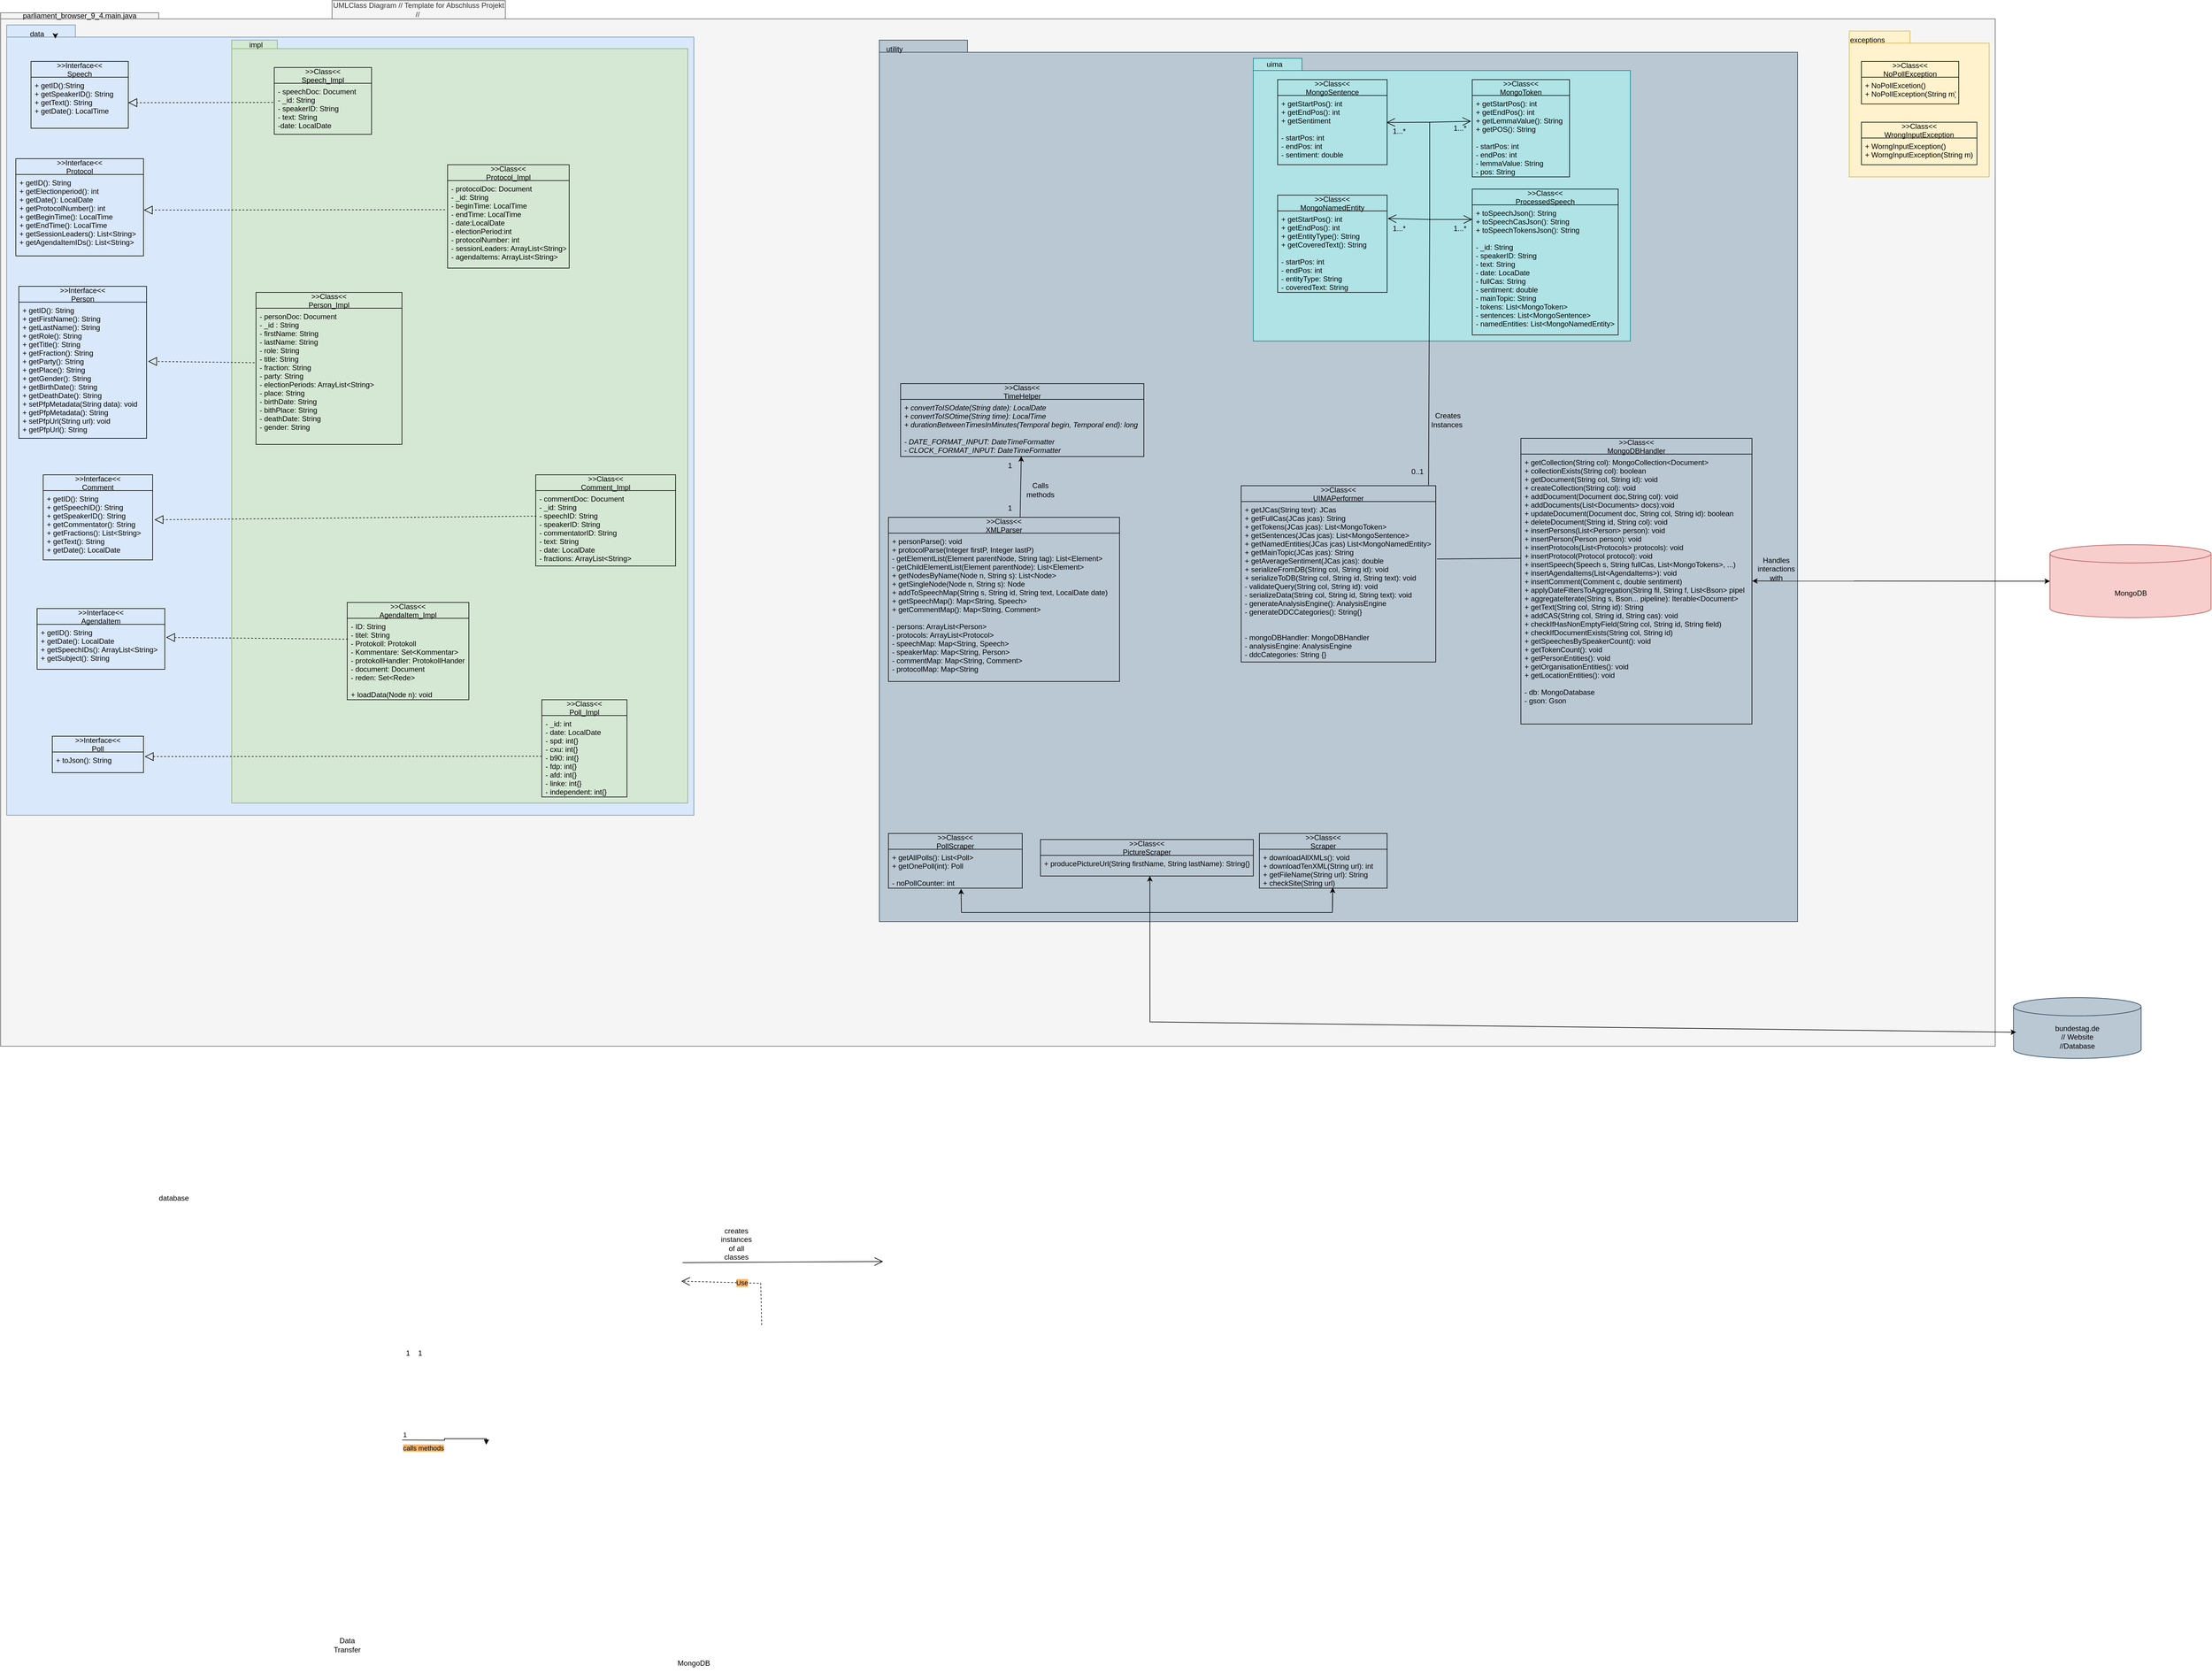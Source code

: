 <mxfile version="20.8.5" type="device"><diagram id="C5RBs43oDa-KdzZeNtuy" name="Page-1"><mxGraphModel dx="1434" dy="796" grid="1" gridSize="10" guides="1" tooltips="1" connect="1" arrows="1" fold="1" page="1" pageScale="1" pageWidth="3300" pageHeight="4681" math="0" shadow="0"><root><mxCell id="WIyWlLk6GJQsqaUBKTNV-0"/><mxCell id="WIyWlLk6GJQsqaUBKTNV-1" parent="WIyWlLk6GJQsqaUBKTNV-0"/><mxCell id="xyf48MyA5dReseuN1rxw-0" value="" style="shape=folder;fontStyle=1;spacingTop=10;tabWidth=260;tabHeight=10;tabPosition=left;html=1;fillColor=#f5f5f5;strokeColor=#666666;fontColor=#333333;" parent="WIyWlLk6GJQsqaUBKTNV-1" vertex="1"><mxGeometry x="20" y="20" width="3280" height="1700" as="geometry"/></mxCell><mxCell id="xyf48MyA5dReseuN1rxw-2" value="parliament_browser_9_4.main.java" style="text;html=1;strokeColor=none;fillColor=none;align=center;verticalAlign=middle;whiteSpace=wrap;rounded=0;" parent="WIyWlLk6GJQsqaUBKTNV-1" vertex="1"><mxGeometry x="120" y="10" width="60" height="30" as="geometry"/></mxCell><mxCell id="xyf48MyA5dReseuN1rxw-3" value="" style="shape=folder;fontStyle=1;spacingTop=10;tabWidth=100;tabHeight=20;tabPosition=left;html=1;fillColor=#bac8d3;strokeColor=#23445d;" parent="WIyWlLk6GJQsqaUBKTNV-1" vertex="1"><mxGeometry x="1465" y="65" width="1510" height="1450" as="geometry"/></mxCell><mxCell id="xyf48MyA5dReseuN1rxw-4" value="utility" style="text;html=1;strokeColor=none;fillColor=none;align=center;verticalAlign=middle;whiteSpace=wrap;rounded=0;" parent="WIyWlLk6GJQsqaUBKTNV-1" vertex="1"><mxGeometry x="1460" y="65" width="60" height="30" as="geometry"/></mxCell><mxCell id="xyf48MyA5dReseuN1rxw-5" value="" style="shape=folder;fontStyle=1;spacingTop=10;tabWidth=110;tabHeight=20;tabPosition=left;html=1;fillColor=#dae8fc;strokeColor=#6c8ebf;" parent="WIyWlLk6GJQsqaUBKTNV-1" vertex="1"><mxGeometry x="30" y="40" width="1130" height="1300" as="geometry"/></mxCell><mxCell id="xyf48MyA5dReseuN1rxw-6" value="data" style="text;html=1;strokeColor=none;fillColor=none;align=center;verticalAlign=middle;whiteSpace=wrap;rounded=0;" parent="WIyWlLk6GJQsqaUBKTNV-1" vertex="1"><mxGeometry x="50" y="40" width="60" height="30" as="geometry"/></mxCell><mxCell id="xyf48MyA5dReseuN1rxw-7" style="edgeStyle=orthogonalEdgeStyle;rounded=0;orthogonalLoop=1;jettySize=auto;html=1;exitX=1;exitY=0.5;exitDx=0;exitDy=0;entryX=1;entryY=0.75;entryDx=0;entryDy=0;" parent="WIyWlLk6GJQsqaUBKTNV-1" source="xyf48MyA5dReseuN1rxw-6" target="xyf48MyA5dReseuN1rxw-6" edge="1"><mxGeometry relative="1" as="geometry"/></mxCell><mxCell id="xyf48MyA5dReseuN1rxw-8" value="" style="shape=folder;fontStyle=1;spacingTop=10;tabWidth=100;tabHeight=20;tabPosition=left;html=1;fillColor=#fff2cc;strokeColor=#d6b656;" parent="WIyWlLk6GJQsqaUBKTNV-1" vertex="1"><mxGeometry x="3060" y="50" width="230" height="240" as="geometry"/></mxCell><mxCell id="xyf48MyA5dReseuN1rxw-9" style="edgeStyle=orthogonalEdgeStyle;rounded=0;orthogonalLoop=1;jettySize=auto;html=1;exitX=0.5;exitY=1;exitDx=0;exitDy=0;exitPerimeter=0;" parent="WIyWlLk6GJQsqaUBKTNV-1" source="xyf48MyA5dReseuN1rxw-8" target="xyf48MyA5dReseuN1rxw-8" edge="1"><mxGeometry relative="1" as="geometry"/></mxCell><mxCell id="xyf48MyA5dReseuN1rxw-16" value="&gt;&gt;Interface&lt;&lt;&#10;Protocol" style="swimlane;fontStyle=0;childLayout=stackLayout;horizontal=1;startSize=26;fillColor=none;horizontalStack=0;resizeParent=1;resizeParentMax=0;resizeLast=0;collapsible=1;marginBottom=0;" parent="WIyWlLk6GJQsqaUBKTNV-1" vertex="1"><mxGeometry x="45" y="260" width="210" height="160" as="geometry"/></mxCell><mxCell id="xyf48MyA5dReseuN1rxw-17" value="+ getID(): String&#10;+ getElectionperiod(): int&#10;+ getDate(): LocalDate&#10;+ getProtocolNumber(): int&#10;+ getBeginTime(): LocalTime&#10;+ getEndTime(): LocalTime&#10;+ getSessionLeaders(): List&lt;String&gt;&#10;+ getAgendaItemIDs(): List&lt;String&gt;" style="text;strokeColor=none;fillColor=none;align=left;verticalAlign=top;spacingLeft=4;spacingRight=4;overflow=hidden;rotatable=0;points=[[0,0.5],[1,0.5]];portConstraint=eastwest;" parent="xyf48MyA5dReseuN1rxw-16" vertex="1"><mxGeometry y="26" width="210" height="134" as="geometry"/></mxCell><mxCell id="xyf48MyA5dReseuN1rxw-18" value="&gt;&gt;Interface&lt;&lt;&#10;Comment" style="swimlane;fontStyle=0;childLayout=stackLayout;horizontal=1;startSize=26;fillColor=none;horizontalStack=0;resizeParent=1;resizeParentMax=0;resizeLast=0;collapsible=1;marginBottom=0;" parent="WIyWlLk6GJQsqaUBKTNV-1" vertex="1"><mxGeometry x="90" y="780" width="180" height="140" as="geometry"/></mxCell><mxCell id="xyf48MyA5dReseuN1rxw-19" value="+ getID(): String&#10;+ getSpeechID(): String&#10;+ getSpeakerID(): String&#10;+ getCommentator(): String&#10;+ getFractions(): List&lt;String&gt;&#10;+ getText(): String&#10;+ getDate(): LocalDate&#10;" style="text;strokeColor=none;fillColor=none;align=left;verticalAlign=top;spacingLeft=4;spacingRight=4;overflow=hidden;rotatable=0;points=[[0,0.5],[1,0.5]];portConstraint=eastwest;" parent="xyf48MyA5dReseuN1rxw-18" vertex="1"><mxGeometry y="26" width="180" height="114" as="geometry"/></mxCell><mxCell id="xyf48MyA5dReseuN1rxw-22" value="&gt;&gt;Class&lt;&lt;&#10;MongoDBHandler" style="swimlane;fontStyle=0;childLayout=stackLayout;horizontal=1;startSize=26;fillColor=none;horizontalStack=0;resizeParent=1;resizeParentMax=0;resizeLast=0;collapsible=1;marginBottom=0;" parent="WIyWlLk6GJQsqaUBKTNV-1" vertex="1"><mxGeometry x="2520" y="720" width="380" height="470" as="geometry"/></mxCell><mxCell id="xyf48MyA5dReseuN1rxw-23" value="+ getCollection(String col): MongoCollection&lt;Document&gt;&#10;+ collectionExists(String col): boolean&#10;+ getDocument(String col, String id): void&#10;+ createCollection(String col): void&#10;+ addDocument(Document doc,String col): void&#10;+ addDocuments(List&lt;Documents&gt; docs):void&#10;+ updateDocument(Document doc, String col, String id): boolean&#10;+ deleteDocument(String id, String col): void&#10;+ insertPersons(List&lt;Person&gt; person): void&#10;+ insertPerson(Person person): void&#10;+ insertProtocols(List&lt;Protocols&gt; protocols): void&#10;+ insertProtocol(Protocol protocol): void&#10;+ insertSpeech(Speech s, String fullCas, List&lt;MongoTokens&gt;, ...)&#10;+ insertAgendaItems(List&lt;AgendaItems&gt;): void&#10;+ insertComment(Comment c, double sentiment)&#10;+ applyDateFiltersToAggregation(String fil, String f, List&lt;Bson&gt; pipel&#10;+ aggregateIterate(String s, Bson... pipeline): Iterable&lt;Document&gt;&#10;+ getText(String col, String id): String&#10;+ addCAS(String col, String id, String cas): void&#10;+ checkIfHasNonEmptyField(String col, String id, String field)&#10;+ checkIfDocumentExists(String col, String id)&#10;+ getSpeechesBySpeakerCount(): void&#10;+ getTokenCount(): void&#10;+ getPersonEntities(): void&#10;+ getOrganisationEntities(): void&#10;+ getLocationEntities(): void&#10;&#10;- db: MongoDatabase&#10;- gson: Gson&#10;&#10;" style="text;strokeColor=none;fillColor=none;align=left;verticalAlign=top;spacingLeft=4;spacingRight=4;overflow=hidden;rotatable=0;points=[[0,0.5],[1,0.5]];portConstraint=eastwest;" parent="xyf48MyA5dReseuN1rxw-22" vertex="1"><mxGeometry y="26" width="380" height="444" as="geometry"/></mxCell><mxCell id="xyf48MyA5dReseuN1rxw-24" value="&gt;&gt;Interface&lt;&lt;&#10;Person" style="swimlane;fontStyle=0;childLayout=stackLayout;horizontal=1;startSize=26;fillColor=none;horizontalStack=0;resizeParent=1;resizeParentMax=0;resizeLast=0;collapsible=1;marginBottom=0;" parent="WIyWlLk6GJQsqaUBKTNV-1" vertex="1"><mxGeometry x="50" y="470" width="210" height="250" as="geometry"/></mxCell><mxCell id="xyf48MyA5dReseuN1rxw-25" value="+ getID(): String&#10;+ getFirstName(): String&#10;+ getLastName(): String&#10;+ getRole(): String&#10;+ getTitle(): String&#10;+ getFraction(): String&#10;+ getParty(): String&#10;+ getPlace(): String&#10;+ getGender(): String&#10;+ getBirthDate(): String&#10;+ getDeathDate(): String&#10;+ setPfpMetadata(String data): void&#10;+ getPfpMetadata(): String&#10;+ setPfpUrl(String url): void&#10;+ getPfpUrl(): String&#10;" style="text;strokeColor=none;fillColor=none;align=left;verticalAlign=top;spacingLeft=4;spacingRight=4;overflow=hidden;rotatable=0;points=[[0,0.5],[1,0.5]];portConstraint=eastwest;" parent="xyf48MyA5dReseuN1rxw-24" vertex="1"><mxGeometry y="26" width="210" height="224" as="geometry"/></mxCell><mxCell id="xyf48MyA5dReseuN1rxw-28" value="&gt;&gt;Interface&lt;&lt;&#10;Speech" style="swimlane;fontStyle=0;childLayout=stackLayout;horizontal=1;startSize=26;fillColor=none;horizontalStack=0;resizeParent=1;resizeParentMax=0;resizeLast=0;collapsible=1;marginBottom=0;" parent="WIyWlLk6GJQsqaUBKTNV-1" vertex="1"><mxGeometry x="70" y="100" width="160" height="110" as="geometry"/></mxCell><mxCell id="xyf48MyA5dReseuN1rxw-29" value="+ getID():String&#10;+ getSpeakerID(): String&#10;+ getText(): String&#10;+ getDate(): LocalTime&#10;&#10;" style="text;strokeColor=none;fillColor=none;align=left;verticalAlign=top;spacingLeft=4;spacingRight=4;overflow=hidden;rotatable=0;points=[[0,0.5],[1,0.5]];portConstraint=eastwest;" parent="xyf48MyA5dReseuN1rxw-28" vertex="1"><mxGeometry y="26" width="160" height="84" as="geometry"/></mxCell><mxCell id="xyf48MyA5dReseuN1rxw-30" value="&gt;&gt;Interface&lt;&lt;&#10;AgendaItem" style="swimlane;fontStyle=0;childLayout=stackLayout;horizontal=1;startSize=26;fillColor=none;horizontalStack=0;resizeParent=1;resizeParentMax=0;resizeLast=0;collapsible=1;marginBottom=0;" parent="WIyWlLk6GJQsqaUBKTNV-1" vertex="1"><mxGeometry x="80" y="1000" width="210" height="100" as="geometry"/></mxCell><mxCell id="xyf48MyA5dReseuN1rxw-31" value="+ getID(): String&#10;+ getDate(): LocalDate&#10;+ getSpeechIDs(): ArrayList&lt;String&gt;&#10;+ getSubject(): String&#10;" style="text;strokeColor=none;fillColor=none;align=left;verticalAlign=top;spacingLeft=4;spacingRight=4;overflow=hidden;rotatable=0;points=[[0,0.5],[1,0.5]];portConstraint=eastwest;" parent="xyf48MyA5dReseuN1rxw-30" vertex="1"><mxGeometry y="26" width="210" height="74" as="geometry"/></mxCell><mxCell id="xyf48MyA5dReseuN1rxw-95" value="1 ..*" style="text;html=1;strokeColor=none;fillColor=none;align=center;verticalAlign=middle;whiteSpace=wrap;rounded=0;" parent="WIyWlLk6GJQsqaUBKTNV-1" vertex="1"><mxGeometry x="830" y="1180" width="60" height="30" as="geometry"/></mxCell><mxCell id="xyf48MyA5dReseuN1rxw-98" value="1" style="text;html=1;strokeColor=none;fillColor=none;align=center;verticalAlign=middle;whiteSpace=wrap;rounded=0;" parent="WIyWlLk6GJQsqaUBKTNV-1" vertex="1"><mxGeometry x="660" y="2210" width="60" height="30" as="geometry"/></mxCell><mxCell id="xyf48MyA5dReseuN1rxw-97" value="*" style="text;html=1;strokeColor=none;fillColor=none;align=center;verticalAlign=middle;whiteSpace=wrap;rounded=0;" parent="WIyWlLk6GJQsqaUBKTNV-1" vertex="1"><mxGeometry x="830" y="768" width="60" height="30" as="geometry"/></mxCell><mxCell id="xyf48MyA5dReseuN1rxw-105" value="1..*" style="text;html=1;strokeColor=none;fillColor=none;align=center;verticalAlign=middle;whiteSpace=wrap;rounded=0;" parent="WIyWlLk6GJQsqaUBKTNV-1" vertex="1"><mxGeometry x="650" y="540" width="60" height="30" as="geometry"/></mxCell><mxCell id="xyf48MyA5dReseuN1rxw-106" value="1..*" style="text;html=1;strokeColor=none;fillColor=none;align=center;verticalAlign=middle;whiteSpace=wrap;rounded=0;" parent="WIyWlLk6GJQsqaUBKTNV-1" vertex="1"><mxGeometry x="650" y="738" width="60" height="30" as="geometry"/></mxCell><mxCell id="xyf48MyA5dReseuN1rxw-111" value="1" style="text;html=1;strokeColor=none;fillColor=none;align=center;verticalAlign=middle;whiteSpace=wrap;rounded=0;" parent="WIyWlLk6GJQsqaUBKTNV-1" vertex="1"><mxGeometry x="830" y="850" width="60" height="30" as="geometry"/></mxCell><mxCell id="xyf48MyA5dReseuN1rxw-125" value="1..*" style="text;html=1;strokeColor=none;fillColor=none;align=center;verticalAlign=middle;whiteSpace=wrap;rounded=0;" parent="WIyWlLk6GJQsqaUBKTNV-1" vertex="1"><mxGeometry x="380" y="360" width="60" height="30" as="geometry"/></mxCell><mxCell id="xyf48MyA5dReseuN1rxw-128" value="0..*" style="text;html=1;strokeColor=none;fillColor=none;align=center;verticalAlign=middle;whiteSpace=wrap;rounded=0;" parent="WIyWlLk6GJQsqaUBKTNV-1" vertex="1"><mxGeometry x="480" y="960" width="60" height="30" as="geometry"/></mxCell><mxCell id="xyf48MyA5dReseuN1rxw-164" value="" style="endArrow=none;dashed=1;endFill=0;endSize=12;html=1;rounded=0;entryX=1;entryY=0.575;entryDx=0;entryDy=0;entryPerimeter=0;exitX=-0.016;exitY=0.399;exitDx=0;exitDy=0;exitPerimeter=0;" parent="WIyWlLk6GJQsqaUBKTNV-1" source="xyf48MyA5dReseuN1rxw-51" edge="1"><mxGeometry width="160" relative="1" as="geometry"><mxPoint x="1570" y="310" as="sourcePoint"/><mxPoint x="700" y="337.25" as="targetPoint"/></mxGeometry></mxCell><mxCell id="xyf48MyA5dReseuN1rxw-166" value="0..*" style="text;html=1;strokeColor=none;fillColor=none;align=center;verticalAlign=middle;whiteSpace=wrap;rounded=0;" parent="WIyWlLk6GJQsqaUBKTNV-1" vertex="1"><mxGeometry x="640" y="610" width="60" height="30" as="geometry"/></mxCell><mxCell id="xyf48MyA5dReseuN1rxw-168" value="0..*" style="text;html=1;strokeColor=none;fillColor=none;align=center;verticalAlign=middle;whiteSpace=wrap;rounded=0;" parent="WIyWlLk6GJQsqaUBKTNV-1" vertex="1"><mxGeometry x="940" y="1180" width="60" height="30" as="geometry"/></mxCell><mxCell id="xyf48MyA5dReseuN1rxw-171" value="UMLClass Diagram // Template for Abschluss Projekt //&amp;nbsp;" style="text;html=1;strokeColor=#666666;fillColor=#f5f5f5;align=center;verticalAlign=middle;whiteSpace=wrap;rounded=0;fontColor=#333333;" parent="WIyWlLk6GJQsqaUBKTNV-1" vertex="1"><mxGeometry x="565" width="285" height="30" as="geometry"/></mxCell><mxCell id="9jCk7KQ5Gpk4ZZ7GLG76-2" value="database" style="text;html=1;strokeColor=none;fillColor=none;align=center;verticalAlign=middle;whiteSpace=wrap;rounded=0;" parent="WIyWlLk6GJQsqaUBKTNV-1" vertex="1"><mxGeometry x="240" y="1960" width="130" height="20" as="geometry"/></mxCell><mxCell id="9jCk7KQ5Gpk4ZZ7GLG76-28" value="" style="shape=cylinder3;whiteSpace=wrap;html=1;boundedLbl=1;backgroundOutline=1;size=15;fillColor=#f8cecc;strokeColor=#b85450;" parent="WIyWlLk6GJQsqaUBKTNV-1" vertex="1"><mxGeometry x="3390" y="895" width="265" height="120" as="geometry"/></mxCell><mxCell id="9jCk7KQ5Gpk4ZZ7GLG76-29" value="MongoDB" style="text;html=1;strokeColor=none;fillColor=none;align=center;verticalAlign=middle;whiteSpace=wrap;rounded=0;" parent="WIyWlLk6GJQsqaUBKTNV-1" vertex="1"><mxGeometry x="1130" y="2720" width="60" height="30" as="geometry"/></mxCell><mxCell id="9jCk7KQ5Gpk4ZZ7GLG76-38" value="&lt;span style=&quot;background-color: rgb(255, 179, 102);&quot;&gt;calls methods&lt;/span&gt;" style="endArrow=block;endFill=1;html=1;edgeStyle=orthogonalEdgeStyle;align=left;verticalAlign=top;rounded=0;exitX=1.001;exitY=0.933;exitDx=0;exitDy=0;exitPerimeter=0;entryX=-0.005;entryY=0.278;entryDx=0;entryDy=0;entryPerimeter=0;" parent="WIyWlLk6GJQsqaUBKTNV-1" edge="1"><mxGeometry x="-1" relative="1" as="geometry"><mxPoint x="680.35" y="2367.622" as="sourcePoint"/><mxPoint x="818.5" y="2375.472" as="targetPoint"/></mxGeometry></mxCell><mxCell id="9jCk7KQ5Gpk4ZZ7GLG76-39" value="1" style="edgeLabel;resizable=0;html=1;align=left;verticalAlign=bottom;fillColor=none;" parent="9jCk7KQ5Gpk4ZZ7GLG76-38" connectable="0" vertex="1"><mxGeometry x="-1" relative="1" as="geometry"/></mxCell><mxCell id="9jCk7KQ5Gpk4ZZ7GLG76-40" value="Data Transfer" style="text;html=1;strokeColor=none;fillColor=none;align=center;verticalAlign=middle;whiteSpace=wrap;rounded=0;" parent="WIyWlLk6GJQsqaUBKTNV-1" vertex="1"><mxGeometry x="560" y="2690" width="60" height="30" as="geometry"/></mxCell><mxCell id="9jCk7KQ5Gpk4ZZ7GLG76-43" value="1" style="text;html=1;strokeColor=none;fillColor=none;align=center;verticalAlign=middle;whiteSpace=wrap;rounded=0;" parent="WIyWlLk6GJQsqaUBKTNV-1" vertex="1"><mxGeometry x="680" y="2210" width="60" height="30" as="geometry"/></mxCell><mxCell id="9jCk7KQ5Gpk4ZZ7GLG76-44" value="Use" style="endArrow=open;endSize=12;dashed=1;html=1;rounded=0;labelBackgroundColor=#FFB366;exitX=0.298;exitY=-0.017;exitDx=0;exitDy=0;exitPerimeter=0;entryX=0.998;entryY=0.42;entryDx=0;entryDy=0;entryPerimeter=0;" parent="WIyWlLk6GJQsqaUBKTNV-1" edge="1"><mxGeometry width="160" relative="1" as="geometry"><mxPoint x="1271.52" y="2178.47" as="sourcePoint"/><mxPoint x="1139.5" y="2106.48" as="targetPoint"/><Array as="points"><mxPoint x="1270" y="2110"/></Array></mxGeometry></mxCell><mxCell id="9jCk7KQ5Gpk4ZZ7GLG76-53" value="" style="endArrow=open;endFill=1;endSize=12;html=1;rounded=0;labelBackgroundColor=#FFB366;exitX=1.006;exitY=0.208;exitDx=0;exitDy=0;exitPerimeter=0;entryX=0.001;entryY=0.214;entryDx=0;entryDy=0;entryPerimeter=0;" parent="WIyWlLk6GJQsqaUBKTNV-1" edge="1"><mxGeometry width="160" relative="1" as="geometry"><mxPoint x="1141.5" y="2075.952" as="sourcePoint"/><mxPoint x="1471.13" y="2074.12" as="targetPoint"/></mxGeometry></mxCell><mxCell id="9jCk7KQ5Gpk4ZZ7GLG76-54" value="creates instances of all classes" style="text;html=1;strokeColor=none;fillColor=none;align=center;verticalAlign=middle;whiteSpace=wrap;rounded=0;" parent="WIyWlLk6GJQsqaUBKTNV-1" vertex="1"><mxGeometry x="1200" y="2030" width="60" height="30" as="geometry"/></mxCell><mxCell id="bKCYojIQDhJNtT8C3ErF-2" value="" style="shape=folder;fontStyle=1;spacingTop=10;tabWidth=40;tabHeight=14;tabPosition=left;html=1;fillColor=#d5e8d4;strokeColor=#82b366;" parent="WIyWlLk6GJQsqaUBKTNV-1" vertex="1"><mxGeometry x="400" y="65" width="750" height="1255" as="geometry"/></mxCell><mxCell id="xyf48MyA5dReseuN1rxw-62" value="&gt;&gt;Class&lt;&lt;&#10;Person_Impl" style="swimlane;fontStyle=0;childLayout=stackLayout;horizontal=1;startSize=26;fillColor=none;horizontalStack=0;resizeParent=1;resizeParentMax=0;resizeLast=0;collapsible=1;marginBottom=0;" parent="WIyWlLk6GJQsqaUBKTNV-1" vertex="1"><mxGeometry x="440" y="480" width="240" height="250" as="geometry"/></mxCell><mxCell id="xyf48MyA5dReseuN1rxw-63" value="- personDoc: Document&#10;- _id : String&#10;- firstName: String&#10;- lastName: String&#10;- role: String&#10;- title: String&#10;- fraction: String&#10;- party: String&#10;- electionPeriods: ArrayList&lt;String&gt;&#10;- place: String&#10;- birthDate: String&#10;- bithPlace: String&#10;- deathDate: String&#10;- gender: String&#10;&#10;" style="text;strokeColor=none;fillColor=none;align=left;verticalAlign=top;spacingLeft=4;spacingRight=4;overflow=hidden;rotatable=0;points=[[0,0.5],[1,0.5]];portConstraint=eastwest;" parent="xyf48MyA5dReseuN1rxw-62" vertex="1"><mxGeometry y="26" width="240" height="224" as="geometry"/></mxCell><mxCell id="bKCYojIQDhJNtT8C3ErF-3" value="" style="endArrow=block;dashed=1;endFill=0;endSize=12;html=1;rounded=0;exitX=-0.01;exitY=0.4;exitDx=0;exitDy=0;exitPerimeter=0;entryX=1.012;entryY=0.435;entryDx=0;entryDy=0;entryPerimeter=0;" parent="WIyWlLk6GJQsqaUBKTNV-1" source="xyf48MyA5dReseuN1rxw-63" target="xyf48MyA5dReseuN1rxw-25" edge="1"><mxGeometry width="160" relative="1" as="geometry"><mxPoint x="530" y="650" as="sourcePoint"/><mxPoint x="690" y="650" as="targetPoint"/></mxGeometry></mxCell><mxCell id="bKCYojIQDhJNtT8C3ErF-4" value="impl" style="text;html=1;strokeColor=none;fillColor=none;align=center;verticalAlign=middle;whiteSpace=wrap;rounded=0;" parent="WIyWlLk6GJQsqaUBKTNV-1" vertex="1"><mxGeometry x="400" y="65" width="80" height="15" as="geometry"/></mxCell><mxCell id="xyf48MyA5dReseuN1rxw-50" value="&gt;&gt;Class&lt;&lt;&#10;Speech_Impl" style="swimlane;fontStyle=0;childLayout=stackLayout;horizontal=1;startSize=26;fillColor=none;horizontalStack=0;resizeParent=1;resizeParentMax=0;resizeLast=0;collapsible=1;marginBottom=0;" parent="WIyWlLk6GJQsqaUBKTNV-1" vertex="1"><mxGeometry x="470" y="110" width="160" height="110" as="geometry"/></mxCell><mxCell id="xyf48MyA5dReseuN1rxw-51" value="- speechDoc: Document&#10;- _id: String&#10;- speakerID: String&#10;- text: String&#10;-date: LocalDate" style="text;strokeColor=none;fillColor=none;align=left;verticalAlign=top;spacingLeft=4;spacingRight=4;overflow=hidden;rotatable=0;points=[[0,0.5],[1,0.5]];portConstraint=eastwest;" parent="xyf48MyA5dReseuN1rxw-50" vertex="1"><mxGeometry y="26" width="160" height="84" as="geometry"/></mxCell><mxCell id="bKCYojIQDhJNtT8C3ErF-5" value="" style="endArrow=block;dashed=1;endFill=0;endSize=12;html=1;rounded=0;exitX=-0.012;exitY=0.375;exitDx=0;exitDy=0;exitPerimeter=0;entryX=1;entryY=0.5;entryDx=0;entryDy=0;" parent="WIyWlLk6GJQsqaUBKTNV-1" source="xyf48MyA5dReseuN1rxw-51" target="xyf48MyA5dReseuN1rxw-29" edge="1"><mxGeometry width="160" relative="1" as="geometry"><mxPoint x="260" y="410" as="sourcePoint"/><mxPoint x="420" y="410" as="targetPoint"/></mxGeometry></mxCell><mxCell id="xyf48MyA5dReseuN1rxw-56" value="&gt;&gt;Class&lt;&lt;&#10;Protocol_Impl" style="swimlane;fontStyle=0;childLayout=stackLayout;horizontal=1;startSize=26;fillColor=none;horizontalStack=0;resizeParent=1;resizeParentMax=0;resizeLast=0;collapsible=1;marginBottom=0;" parent="WIyWlLk6GJQsqaUBKTNV-1" vertex="1"><mxGeometry x="755" y="270" width="200" height="170" as="geometry"/></mxCell><mxCell id="xyf48MyA5dReseuN1rxw-57" value="- protocolDoc: Document&#10;- _id: String&#10;- beginTime: LocalTime&#10;- endTime: LocalTime&#10;- date:LocalDate&#10;- electionPeriod:int&#10;- protocolNumber: int&#10;- sessionLeaders: ArrayList&lt;String&gt;&#10;- agendaItems: ArrayList&lt;String&gt;&#10;" style="text;strokeColor=none;fillColor=none;align=left;verticalAlign=top;spacingLeft=4;spacingRight=4;overflow=hidden;rotatable=0;points=[[0,0.5],[1,0.5]];portConstraint=eastwest;" parent="xyf48MyA5dReseuN1rxw-56" vertex="1"><mxGeometry y="26" width="200" height="144" as="geometry"/></mxCell><mxCell id="bKCYojIQDhJNtT8C3ErF-6" value="" style="endArrow=block;dashed=1;endFill=0;endSize=12;html=1;rounded=0;exitX=-0.021;exitY=0.333;exitDx=0;exitDy=0;exitPerimeter=0;entryX=1.002;entryY=0.437;entryDx=0;entryDy=0;entryPerimeter=0;" parent="WIyWlLk6GJQsqaUBKTNV-1" source="xyf48MyA5dReseuN1rxw-57" target="xyf48MyA5dReseuN1rxw-17" edge="1"><mxGeometry width="160" relative="1" as="geometry"><mxPoint x="490" y="400" as="sourcePoint"/><mxPoint x="650" y="400" as="targetPoint"/></mxGeometry></mxCell><mxCell id="xyf48MyA5dReseuN1rxw-44" value="&gt;&gt;Class&lt;&lt;&#10;Comment_Impl" style="swimlane;fontStyle=0;childLayout=stackLayout;horizontal=1;startSize=26;fillColor=none;horizontalStack=0;resizeParent=1;resizeParentMax=0;resizeLast=0;collapsible=1;marginBottom=0;" parent="WIyWlLk6GJQsqaUBKTNV-1" vertex="1"><mxGeometry x="900" y="780" width="230" height="150" as="geometry"/></mxCell><mxCell id="xyf48MyA5dReseuN1rxw-45" value="- commentDoc: Document&#10;- _id: String&#10;- speechID: String&#10;- speakerID: String&#10;- commentatorID: String&#10;- text: String&#10;- date: LocalDate&#10;- fractions: ArrayList&lt;String&gt;" style="text;strokeColor=none;fillColor=none;align=left;verticalAlign=top;spacingLeft=4;spacingRight=4;overflow=hidden;rotatable=0;points=[[0,0.5],[1,0.5]];portConstraint=eastwest;" parent="xyf48MyA5dReseuN1rxw-44" vertex="1"><mxGeometry y="26" width="230" height="124" as="geometry"/></mxCell><mxCell id="bKCYojIQDhJNtT8C3ErF-7" value="" style="endArrow=block;dashed=1;endFill=0;endSize=12;html=1;rounded=0;exitX=0.004;exitY=0.339;exitDx=0;exitDy=0;exitPerimeter=0;entryX=1.017;entryY=0.421;entryDx=0;entryDy=0;entryPerimeter=0;" parent="WIyWlLk6GJQsqaUBKTNV-1" source="xyf48MyA5dReseuN1rxw-45" target="xyf48MyA5dReseuN1rxw-19" edge="1"><mxGeometry width="160" relative="1" as="geometry"><mxPoint x="620" y="860" as="sourcePoint"/><mxPoint x="780" y="860" as="targetPoint"/></mxGeometry></mxCell><mxCell id="xyf48MyA5dReseuN1rxw-64" value="&gt;&gt;Class&lt;&lt;&#10;AgendaItem_Impl" style="swimlane;fontStyle=0;childLayout=stackLayout;horizontal=1;startSize=26;fillColor=none;horizontalStack=0;resizeParent=1;resizeParentMax=0;resizeLast=0;collapsible=1;marginBottom=0;" parent="WIyWlLk6GJQsqaUBKTNV-1" vertex="1"><mxGeometry x="590" y="990" width="200" height="160" as="geometry"/></mxCell><mxCell id="xyf48MyA5dReseuN1rxw-65" value="- ID: String&#10;- titel: String&#10;- Protokoll: Protokoll&#10;- Kommentare: Set&lt;Kommentar&gt;&#10;- protokollHandler: ProtokollHander&#10;- document: Document&#10;- reden: Set&lt;Rede&gt;&#10;&#10;+ loadData(Node n): void" style="text;strokeColor=none;fillColor=none;align=left;verticalAlign=top;spacingLeft=4;spacingRight=4;overflow=hidden;rotatable=0;points=[[0,0.5],[1,0.5]];portConstraint=eastwest;" parent="xyf48MyA5dReseuN1rxw-64" vertex="1"><mxGeometry y="26" width="200" height="134" as="geometry"/></mxCell><mxCell id="bKCYojIQDhJNtT8C3ErF-8" value="" style="endArrow=block;dashed=1;endFill=0;endSize=12;html=1;rounded=0;exitX=0.005;exitY=0.257;exitDx=0;exitDy=0;exitPerimeter=0;entryX=1.01;entryY=0.291;entryDx=0;entryDy=0;entryPerimeter=0;" parent="WIyWlLk6GJQsqaUBKTNV-1" source="xyf48MyA5dReseuN1rxw-65" target="xyf48MyA5dReseuN1rxw-31" edge="1"><mxGeometry width="160" relative="1" as="geometry"><mxPoint x="730" y="1030" as="sourcePoint"/><mxPoint x="890" y="1030" as="targetPoint"/></mxGeometry></mxCell><mxCell id="bKCYojIQDhJNtT8C3ErF-11" value="&gt;&gt;Class&lt;&lt;&#10;PictureScraper" style="swimlane;fontStyle=0;childLayout=stackLayout;horizontal=1;startSize=26;fillColor=none;horizontalStack=0;resizeParent=1;resizeParentMax=0;resizeLast=0;collapsible=1;marginBottom=0;" parent="WIyWlLk6GJQsqaUBKTNV-1" vertex="1"><mxGeometry x="1730" y="1380" width="350" height="60" as="geometry"/></mxCell><mxCell id="bKCYojIQDhJNtT8C3ErF-12" value="+ producePictureUrl(String firstName, String lastName): String{}" style="text;strokeColor=none;fillColor=none;align=left;verticalAlign=top;spacingLeft=4;spacingRight=4;overflow=hidden;rotatable=0;points=[[0,0.5],[1,0.5]];portConstraint=eastwest;" parent="bKCYojIQDhJNtT8C3ErF-11" vertex="1"><mxGeometry y="26" width="350" height="34" as="geometry"/></mxCell><mxCell id="bKCYojIQDhJNtT8C3ErF-15" value="&gt;&gt;Class&lt;&lt;&#10;Scraper" style="swimlane;fontStyle=0;childLayout=stackLayout;horizontal=1;startSize=26;fillColor=none;horizontalStack=0;resizeParent=1;resizeParentMax=0;resizeLast=0;collapsible=1;marginBottom=0;" parent="WIyWlLk6GJQsqaUBKTNV-1" vertex="1"><mxGeometry x="2090" y="1370" width="210" height="90" as="geometry"/></mxCell><mxCell id="bKCYojIQDhJNtT8C3ErF-16" value="+ downloadAllXMLs(): void&#10;+ downloadTenXML(String url): int&#10;+ getFileName(String url): String&#10;+ checkSite(String url)" style="text;strokeColor=none;fillColor=none;align=left;verticalAlign=top;spacingLeft=4;spacingRight=4;overflow=hidden;rotatable=0;points=[[0,0.5],[1,0.5]];portConstraint=eastwest;" parent="bKCYojIQDhJNtT8C3ErF-15" vertex="1"><mxGeometry y="26" width="210" height="64" as="geometry"/></mxCell><mxCell id="bKCYojIQDhJNtT8C3ErF-17" value="&gt;&gt;Class&lt;&lt;&#10;TimeHelper" style="swimlane;fontStyle=0;childLayout=stackLayout;horizontal=1;startSize=26;fillColor=none;horizontalStack=0;resizeParent=1;resizeParentMax=0;resizeLast=0;collapsible=1;marginBottom=0;" parent="WIyWlLk6GJQsqaUBKTNV-1" vertex="1"><mxGeometry x="1500" y="630" width="400" height="120" as="geometry"/></mxCell><mxCell id="bKCYojIQDhJNtT8C3ErF-18" value="+ convertToISOdate(String date): LocalDate&#10;+ convertToISOtime(String time): LocalTime&#10;+ durationBetweenTimesInMinutes(Temporal begin, Temporal end): long&#10;&#10;- DATE_FORMAT_INPUT: DateTimeFormatter&#10;- CLOCK_FORMAT_INPUT: DateTimeFormatter" style="text;strokeColor=none;fillColor=none;align=left;verticalAlign=top;spacingLeft=4;spacingRight=4;overflow=hidden;rotatable=0;points=[[0,0.5],[1,0.5]];portConstraint=eastwest;fontStyle=2" parent="bKCYojIQDhJNtT8C3ErF-17" vertex="1"><mxGeometry y="26" width="400" height="94" as="geometry"/></mxCell><mxCell id="bKCYojIQDhJNtT8C3ErF-19" value="&gt;&gt;Class&lt;&lt;&#10;UIMAPerformer" style="swimlane;fontStyle=0;childLayout=stackLayout;horizontal=1;startSize=26;fillColor=none;horizontalStack=0;resizeParent=1;resizeParentMax=0;resizeLast=0;collapsible=1;marginBottom=0;" parent="WIyWlLk6GJQsqaUBKTNV-1" vertex="1"><mxGeometry x="2060" y="798" width="320" height="290" as="geometry"/></mxCell><mxCell id="bKCYojIQDhJNtT8C3ErF-20" value="+ getJCas(String text): JCas&#10;+ getFullCas(JCas jcas): String&#10;+ getTokens(JCas jcas): List&lt;MongoToken&gt;&#10;+ getSentences(JCas jcas): List&lt;MongoSentence&gt;&#10;+ getNamedEntities(JCas jcas) List&lt;MongoNamedEntity&gt;&#10;+ getMainTopic(JCas jcas): String&#10;+ getAverageSentiment(JCas jcas): double&#10;+ serializeFromDB(String col, String id): void&#10;+ serializeToDB(String col, String id, String text): void&#10;- validateQuery(String col, String id): void&#10;- serializeData(String col, String id, String text): void&#10;- generateAnalysisEngine(): AnalysisEngine&#10;- generateDDCCategories(): String{}&#10;&#10;&#10;- mongoDBHandler: MongoDBHandler&#10;- analysisEngine: AnalysisEngine&#10;- ddcCategories: String {}" style="text;strokeColor=none;fillColor=none;align=left;verticalAlign=top;spacingLeft=4;spacingRight=4;overflow=hidden;rotatable=0;points=[[0,0.5],[1,0.5]];portConstraint=eastwest;" parent="bKCYojIQDhJNtT8C3ErF-19" vertex="1"><mxGeometry y="26" width="320" height="264" as="geometry"/></mxCell><mxCell id="uexgbcZ9CsDmQwAUj1Xh-0" value="" style="shape=folder;fontStyle=1;spacingTop=10;tabWidth=80;tabHeight=20;tabPosition=left;html=1;fillColor=#b0e3e6;strokeColor=#0e8088;" vertex="1" parent="WIyWlLk6GJQsqaUBKTNV-1"><mxGeometry x="2080" y="95" width="620" height="465" as="geometry"/></mxCell><mxCell id="uexgbcZ9CsDmQwAUj1Xh-1" value="uima" style="text;html=1;strokeColor=none;fillColor=none;align=center;verticalAlign=middle;whiteSpace=wrap;rounded=0;" vertex="1" parent="WIyWlLk6GJQsqaUBKTNV-1"><mxGeometry x="2080" y="95" width="70" height="20" as="geometry"/></mxCell><mxCell id="uexgbcZ9CsDmQwAUj1Xh-2" value="&gt;&gt;Class&lt;&lt;&#10;MongoNamedEntity" style="swimlane;fontStyle=0;childLayout=stackLayout;horizontal=1;startSize=26;fillColor=none;horizontalStack=0;resizeParent=1;resizeParentMax=0;resizeLast=0;collapsible=1;marginBottom=0;" vertex="1" parent="WIyWlLk6GJQsqaUBKTNV-1"><mxGeometry x="2120" y="320" width="180" height="160" as="geometry"/></mxCell><mxCell id="uexgbcZ9CsDmQwAUj1Xh-3" value="+ getStartPos(): int&#10;+ getEndPos(): int&#10;+ getEntityType(): String&#10;+ getCoveredText(): String&#10;&#10;- startPos: int&#10;- endPos: int&#10;- entityType: String&#10;- coveredText: String" style="text;strokeColor=none;fillColor=none;align=left;verticalAlign=top;spacingLeft=4;spacingRight=4;overflow=hidden;rotatable=0;points=[[0,0.5],[1,0.5]];portConstraint=eastwest;" vertex="1" parent="uexgbcZ9CsDmQwAUj1Xh-2"><mxGeometry y="26" width="180" height="134" as="geometry"/></mxCell><mxCell id="uexgbcZ9CsDmQwAUj1Xh-4" value="&gt;&gt;Class&lt;&lt;&#10;MongoSentence" style="swimlane;fontStyle=0;childLayout=stackLayout;horizontal=1;startSize=26;fillColor=none;horizontalStack=0;resizeParent=1;resizeParentMax=0;resizeLast=0;collapsible=1;marginBottom=0;" vertex="1" parent="WIyWlLk6GJQsqaUBKTNV-1"><mxGeometry x="2120" y="130" width="180" height="140" as="geometry"/></mxCell><mxCell id="uexgbcZ9CsDmQwAUj1Xh-5" value="+ getStartPos(): int&#10;+ getEndPos(): int&#10;+ getSentiment&#10;&#10;- startPos: int&#10;- endPos: int&#10;- sentiment: double" style="text;strokeColor=none;fillColor=none;align=left;verticalAlign=top;spacingLeft=4;spacingRight=4;overflow=hidden;rotatable=0;points=[[0,0.5],[1,0.5]];portConstraint=eastwest;" vertex="1" parent="uexgbcZ9CsDmQwAUj1Xh-4"><mxGeometry y="26" width="180" height="114" as="geometry"/></mxCell><mxCell id="uexgbcZ9CsDmQwAUj1Xh-6" value="&gt;&gt;Class&lt;&lt;&#10;MongoToken" style="swimlane;fontStyle=0;childLayout=stackLayout;horizontal=1;startSize=26;fillColor=none;horizontalStack=0;resizeParent=1;resizeParentMax=0;resizeLast=0;collapsible=1;marginBottom=0;" vertex="1" parent="WIyWlLk6GJQsqaUBKTNV-1"><mxGeometry x="2440" y="130" width="160" height="160" as="geometry"/></mxCell><mxCell id="uexgbcZ9CsDmQwAUj1Xh-7" value="+ getStartPos(): int&#10;+ getEndPos(): int&#10;+ getLemmaValue(): String&#10;+ getPOS(): String&#10;&#10;- startPos: int&#10;- endPos: int&#10;- lemmaValue: String&#10;- pos: String" style="text;strokeColor=none;fillColor=none;align=left;verticalAlign=top;spacingLeft=4;spacingRight=4;overflow=hidden;rotatable=0;points=[[0,0.5],[1,0.5]];portConstraint=eastwest;" vertex="1" parent="uexgbcZ9CsDmQwAUj1Xh-6"><mxGeometry y="26" width="160" height="134" as="geometry"/></mxCell><mxCell id="uexgbcZ9CsDmQwAUj1Xh-8" value="&gt;&gt;Class&lt;&lt;&#10;ProcessedSpeech" style="swimlane;fontStyle=0;childLayout=stackLayout;horizontal=1;startSize=26;fillColor=none;horizontalStack=0;resizeParent=1;resizeParentMax=0;resizeLast=0;collapsible=1;marginBottom=0;" vertex="1" parent="WIyWlLk6GJQsqaUBKTNV-1"><mxGeometry x="2440" y="310" width="240" height="240" as="geometry"/></mxCell><mxCell id="uexgbcZ9CsDmQwAUj1Xh-9" value="+ toSpeechJson(): String&#10;+ toSpeechCasJson(): String&#10;+ toSpeechTokensJson(): String&#10;&#10;- _id: String&#10;- speakerID: String&#10;- text: String&#10;- date: LocaDate&#10;- fullCas: String&#10;- sentiment: double&#10;- mainTopic: String&#10;- tokens: List&lt;MongoToken&gt;&#10;- sentences: List&lt;MongoSentence&gt;&#10;- namedEntities: List&lt;MongoNamedEntity&gt;" style="text;strokeColor=none;fillColor=none;align=left;verticalAlign=top;spacingLeft=4;spacingRight=4;overflow=hidden;rotatable=0;points=[[0,0.5],[1,0.5]];portConstraint=eastwest;" vertex="1" parent="uexgbcZ9CsDmQwAUj1Xh-8"><mxGeometry y="26" width="240" height="214" as="geometry"/></mxCell><mxCell id="uexgbcZ9CsDmQwAUj1Xh-10" value="&gt;&gt;Class&lt;&lt;&#10;PollScraper" style="swimlane;fontStyle=0;childLayout=stackLayout;horizontal=1;startSize=26;fillColor=none;horizontalStack=0;resizeParent=1;resizeParentMax=0;resizeLast=0;collapsible=1;marginBottom=0;" vertex="1" parent="WIyWlLk6GJQsqaUBKTNV-1"><mxGeometry x="1480" y="1370" width="220" height="90" as="geometry"/></mxCell><mxCell id="uexgbcZ9CsDmQwAUj1Xh-11" value="+ getAllPolls(): List&lt;Poll&gt;&#10;+ getOnePoll(int): Poll&#10;&#10;- noPollCounter: int" style="text;strokeColor=none;fillColor=none;align=left;verticalAlign=top;spacingLeft=4;spacingRight=4;overflow=hidden;rotatable=0;points=[[0,0.5],[1,0.5]];portConstraint=eastwest;" vertex="1" parent="uexgbcZ9CsDmQwAUj1Xh-10"><mxGeometry y="26" width="220" height="64" as="geometry"/></mxCell><mxCell id="uexgbcZ9CsDmQwAUj1Xh-12" value="&gt;&gt;Class&lt;&lt;&#10;XMLParser" style="swimlane;fontStyle=0;childLayout=stackLayout;horizontal=1;startSize=26;fillColor=none;horizontalStack=0;resizeParent=1;resizeParentMax=0;resizeLast=0;collapsible=1;marginBottom=0;" vertex="1" parent="WIyWlLk6GJQsqaUBKTNV-1"><mxGeometry x="1480" y="850" width="380" height="270" as="geometry"/></mxCell><mxCell id="uexgbcZ9CsDmQwAUj1Xh-13" value="+ personParse(): void&#10;+ protocolParse(Integer firstP, Integer lastP)&#10;- getElementList(Element parentNode, String tag): List&lt;Element&gt;&#10;- getChildElementList(Element parentNode): List&lt;Element&gt;&#10;+ getNodesByName(Node n, String s): List&lt;Node&gt;&#10;+ getSingleNode(Node n, String s): Node&#10;+ addToSpeechMap(String s, String id, String text, LocalDate date)&#10;+ getSpeechMap(): Map&lt;String, Speech&gt;&#10;+ getCommentMap(): Map&lt;String, Comment&gt;&#10;&#10;- persons: ArrayList&lt;Person&gt;&#10;- protocols: ArrayList&lt;Protocol&gt;&#10;- speechMap: Map&lt;String, Speech&gt;&#10;- speakerMap: Map&lt;String, Person&gt;&#10;- commentMap: Map&lt;String, Comment&gt;&#10;- protocolMap: Map&lt;String&#10;&#10;&#10;" style="text;strokeColor=none;fillColor=none;align=left;verticalAlign=top;spacingLeft=4;spacingRight=4;overflow=hidden;rotatable=0;points=[[0,0.5],[1,0.5]];portConstraint=eastwest;" vertex="1" parent="uexgbcZ9CsDmQwAUj1Xh-12"><mxGeometry y="26" width="380" height="244" as="geometry"/></mxCell><mxCell id="uexgbcZ9CsDmQwAUj1Xh-14" value="&gt;&gt;Interface&lt;&lt;&#10;Poll" style="swimlane;fontStyle=0;childLayout=stackLayout;horizontal=1;startSize=26;fillColor=none;horizontalStack=0;resizeParent=1;resizeParentMax=0;resizeLast=0;collapsible=1;marginBottom=0;" vertex="1" parent="WIyWlLk6GJQsqaUBKTNV-1"><mxGeometry x="105" y="1210" width="150" height="60" as="geometry"/></mxCell><mxCell id="uexgbcZ9CsDmQwAUj1Xh-15" value="+ toJson(): String" style="text;strokeColor=none;fillColor=none;align=left;verticalAlign=top;spacingLeft=4;spacingRight=4;overflow=hidden;rotatable=0;points=[[0,0.5],[1,0.5]];portConstraint=eastwest;" vertex="1" parent="uexgbcZ9CsDmQwAUj1Xh-14"><mxGeometry y="26" width="150" height="34" as="geometry"/></mxCell><mxCell id="uexgbcZ9CsDmQwAUj1Xh-16" value="&gt;&gt;Class&lt;&lt;&#10;Poll_Impl" style="swimlane;fontStyle=0;childLayout=stackLayout;horizontal=1;startSize=26;fillColor=none;horizontalStack=0;resizeParent=1;resizeParentMax=0;resizeLast=0;collapsible=1;marginBottom=0;" vertex="1" parent="WIyWlLk6GJQsqaUBKTNV-1"><mxGeometry x="910" y="1150" width="140" height="160" as="geometry"/></mxCell><mxCell id="uexgbcZ9CsDmQwAUj1Xh-17" value="- _id: int&#10;- date: LocalDate&#10;- spd: int{}&#10;- cxu: int{}&#10;- b90: int{}&#10;- fdp: int{}&#10;- afd: int{}&#10;- linke: int{}&#10;- independent: int{}" style="text;strokeColor=none;fillColor=none;align=left;verticalAlign=top;spacingLeft=4;spacingRight=4;overflow=hidden;rotatable=0;points=[[0,0.5],[1,0.5]];portConstraint=eastwest;" vertex="1" parent="uexgbcZ9CsDmQwAUj1Xh-16"><mxGeometry y="26" width="140" height="134" as="geometry"/></mxCell><mxCell id="uexgbcZ9CsDmQwAUj1Xh-18" value="" style="endArrow=block;dashed=1;endFill=0;endSize=12;html=1;rounded=0;exitX=0;exitY=0.5;exitDx=0;exitDy=0;entryX=1.013;entryY=0.221;entryDx=0;entryDy=0;entryPerimeter=0;" edge="1" parent="WIyWlLk6GJQsqaUBKTNV-1" source="uexgbcZ9CsDmQwAUj1Xh-17" target="uexgbcZ9CsDmQwAUj1Xh-15"><mxGeometry width="160" relative="1" as="geometry"><mxPoint x="790" y="1060" as="sourcePoint"/><mxPoint x="950" y="1060" as="targetPoint"/></mxGeometry></mxCell><mxCell id="uexgbcZ9CsDmQwAUj1Xh-20" value="exceptions" style="text;html=1;strokeColor=none;fillColor=none;align=center;verticalAlign=middle;whiteSpace=wrap;rounded=0;" vertex="1" parent="WIyWlLk6GJQsqaUBKTNV-1"><mxGeometry x="3060" y="50" width="60" height="30" as="geometry"/></mxCell><mxCell id="uexgbcZ9CsDmQwAUj1Xh-21" value="&gt;&gt;Class&lt;&lt;&#10;NoPollException" style="swimlane;fontStyle=0;childLayout=stackLayout;horizontal=1;startSize=26;fillColor=none;horizontalStack=0;resizeParent=1;resizeParentMax=0;resizeLast=0;collapsible=1;marginBottom=0;" vertex="1" parent="WIyWlLk6GJQsqaUBKTNV-1"><mxGeometry x="3080" y="100" width="160" height="70" as="geometry"/></mxCell><mxCell id="uexgbcZ9CsDmQwAUj1Xh-22" value="+ NoPollExcetion()&#10;+ NoPollException(String m)" style="text;strokeColor=none;fillColor=none;align=left;verticalAlign=top;spacingLeft=4;spacingRight=4;overflow=hidden;rotatable=0;points=[[0,0.5],[1,0.5]];portConstraint=eastwest;" vertex="1" parent="uexgbcZ9CsDmQwAUj1Xh-21"><mxGeometry y="26" width="160" height="44" as="geometry"/></mxCell><mxCell id="uexgbcZ9CsDmQwAUj1Xh-25" value="" style="endArrow=none;html=1;rounded=0;exitX=0.574;exitY=0.992;exitDx=0;exitDy=0;exitPerimeter=0;" edge="1" parent="WIyWlLk6GJQsqaUBKTNV-1" source="bKCYojIQDhJNtT8C3ErF-16"><mxGeometry width="50" height="50" relative="1" as="geometry"><mxPoint x="2210.35" y="1467.516" as="sourcePoint"/><mxPoint x="2210" y="1500" as="targetPoint"/></mxGeometry></mxCell><mxCell id="uexgbcZ9CsDmQwAUj1Xh-26" value="" style="endArrow=none;html=1;rounded=0;" edge="1" parent="WIyWlLk6GJQsqaUBKTNV-1"><mxGeometry width="50" height="50" relative="1" as="geometry"><mxPoint x="1600" y="1500" as="sourcePoint"/><mxPoint x="2210" y="1500" as="targetPoint"/></mxGeometry></mxCell><mxCell id="uexgbcZ9CsDmQwAUj1Xh-27" value="" style="shape=cylinder3;whiteSpace=wrap;html=1;boundedLbl=1;backgroundOutline=1;size=15;fillColor=#bac8d3;strokeColor=#23445d;" vertex="1" parent="WIyWlLk6GJQsqaUBKTNV-1"><mxGeometry x="3330" y="1640" width="210" height="100" as="geometry"/></mxCell><mxCell id="uexgbcZ9CsDmQwAUj1Xh-28" value="bundestag.de // Website //Database" style="text;html=1;strokeColor=none;fillColor=none;align=center;verticalAlign=middle;whiteSpace=wrap;rounded=0;" vertex="1" parent="WIyWlLk6GJQsqaUBKTNV-1"><mxGeometry x="3405" y="1690" width="60" height="30" as="geometry"/></mxCell><mxCell id="uexgbcZ9CsDmQwAUj1Xh-29" value="" style="endArrow=classic;startArrow=classic;html=1;rounded=0;exitX=0.021;exitY=0.57;exitDx=0;exitDy=0;exitPerimeter=0;entryX=0.514;entryY=1;entryDx=0;entryDy=0;entryPerimeter=0;" edge="1" parent="WIyWlLk6GJQsqaUBKTNV-1" source="uexgbcZ9CsDmQwAUj1Xh-27" target="bKCYojIQDhJNtT8C3ErF-12"><mxGeometry width="50" height="50" relative="1" as="geometry"><mxPoint x="1440" y="1790" as="sourcePoint"/><mxPoint x="1910" y="1500" as="targetPoint"/><Array as="points"><mxPoint x="1910" y="1680"/></Array></mxGeometry></mxCell><mxCell id="uexgbcZ9CsDmQwAUj1Xh-31" value="" style="endArrow=classic;html=1;rounded=0;entryX=0.574;entryY=0.984;entryDx=0;entryDy=0;entryPerimeter=0;" edge="1" parent="WIyWlLk6GJQsqaUBKTNV-1" target="bKCYojIQDhJNtT8C3ErF-16"><mxGeometry width="50" height="50" relative="1" as="geometry"><mxPoint x="2210" y="1500" as="sourcePoint"/><mxPoint x="2090" y="1350" as="targetPoint"/></mxGeometry></mxCell><mxCell id="uexgbcZ9CsDmQwAUj1Xh-32" value="" style="endArrow=classic;html=1;rounded=0;entryX=0.543;entryY=1.016;entryDx=0;entryDy=0;entryPerimeter=0;" edge="1" parent="WIyWlLk6GJQsqaUBKTNV-1" target="uexgbcZ9CsDmQwAUj1Xh-11"><mxGeometry width="50" height="50" relative="1" as="geometry"><mxPoint x="1600" y="1500" as="sourcePoint"/><mxPoint x="2090" y="1350" as="targetPoint"/></mxGeometry></mxCell><mxCell id="uexgbcZ9CsDmQwAUj1Xh-35" value="&gt;&gt;Class&lt;&lt;&#10;WrongInputException" style="swimlane;fontStyle=0;childLayout=stackLayout;horizontal=1;startSize=26;fillColor=none;horizontalStack=0;resizeParent=1;resizeParentMax=0;resizeLast=0;collapsible=1;marginBottom=0;" vertex="1" parent="WIyWlLk6GJQsqaUBKTNV-1"><mxGeometry x="3080" y="200" width="190" height="70" as="geometry"/></mxCell><mxCell id="uexgbcZ9CsDmQwAUj1Xh-36" value="+ WorngInputException()&#10;+ WorngInputException(String m)" style="text;strokeColor=none;fillColor=none;align=left;verticalAlign=top;spacingLeft=4;spacingRight=4;overflow=hidden;rotatable=0;points=[[0,0.5],[1,0.5]];portConstraint=eastwest;" vertex="1" parent="uexgbcZ9CsDmQwAUj1Xh-35"><mxGeometry y="26" width="190" height="44" as="geometry"/></mxCell><mxCell id="uexgbcZ9CsDmQwAUj1Xh-37" value="" style="endArrow=classic;startArrow=classic;html=1;rounded=0;exitX=1.001;exitY=0.47;exitDx=0;exitDy=0;exitPerimeter=0;entryX=0;entryY=0.5;entryDx=0;entryDy=0;entryPerimeter=0;" edge="1" parent="WIyWlLk6GJQsqaUBKTNV-1" source="xyf48MyA5dReseuN1rxw-23" target="9jCk7KQ5Gpk4ZZ7GLG76-28"><mxGeometry width="50" height="50" relative="1" as="geometry"><mxPoint x="3010" y="810" as="sourcePoint"/><mxPoint x="3060" y="760" as="targetPoint"/></mxGeometry></mxCell><mxCell id="uexgbcZ9CsDmQwAUj1Xh-38" value="MongoDB" style="text;html=1;strokeColor=none;fillColor=none;align=center;verticalAlign=middle;whiteSpace=wrap;rounded=0;" vertex="1" parent="WIyWlLk6GJQsqaUBKTNV-1"><mxGeometry x="3492.5" y="960" width="60" height="30" as="geometry"/></mxCell><mxCell id="uexgbcZ9CsDmQwAUj1Xh-39" value="" style="endArrow=none;html=1;rounded=0;exitX=1.006;exitY=0.358;exitDx=0;exitDy=0;exitPerimeter=0;entryX=0;entryY=0.386;entryDx=0;entryDy=0;entryPerimeter=0;" edge="1" parent="WIyWlLk6GJQsqaUBKTNV-1" source="bKCYojIQDhJNtT8C3ErF-20" target="xyf48MyA5dReseuN1rxw-23"><mxGeometry width="50" height="50" relative="1" as="geometry"><mxPoint x="2400" y="910" as="sourcePoint"/><mxPoint x="2450" y="860" as="targetPoint"/></mxGeometry></mxCell><mxCell id="uexgbcZ9CsDmQwAUj1Xh-41" value="" style="endArrow=none;html=1;rounded=0;exitX=0.963;exitY=-0.003;exitDx=0;exitDy=0;exitPerimeter=0;" edge="1" parent="WIyWlLk6GJQsqaUBKTNV-1" source="bKCYojIQDhJNtT8C3ErF-19"><mxGeometry width="50" height="50" relative="1" as="geometry"><mxPoint x="2400" y="570" as="sourcePoint"/><mxPoint x="2370" y="360" as="targetPoint"/></mxGeometry></mxCell><mxCell id="uexgbcZ9CsDmQwAUj1Xh-50" value="" style="endArrow=open;endFill=1;endSize=12;html=1;rounded=0;" edge="1" parent="WIyWlLk6GJQsqaUBKTNV-1"><mxGeometry width="160" relative="1" as="geometry"><mxPoint x="2370" y="360" as="sourcePoint"/><mxPoint x="2440" y="360" as="targetPoint"/></mxGeometry></mxCell><mxCell id="uexgbcZ9CsDmQwAUj1Xh-51" value="" style="endArrow=open;endFill=1;endSize=12;html=1;rounded=0;entryX=-0.012;entryY=0.317;entryDx=0;entryDy=0;entryPerimeter=0;" edge="1" parent="WIyWlLk6GJQsqaUBKTNV-1" target="uexgbcZ9CsDmQwAUj1Xh-7"><mxGeometry width="160" relative="1" as="geometry"><mxPoint x="2370" y="360" as="sourcePoint"/><mxPoint x="2449.04" y="367.4" as="targetPoint"/><Array as="points"><mxPoint x="2370" y="200"/></Array></mxGeometry></mxCell><mxCell id="uexgbcZ9CsDmQwAUj1Xh-52" value="" style="endArrow=open;endFill=1;endSize=12;html=1;rounded=0;entryX=1.006;entryY=0.093;entryDx=0;entryDy=0;entryPerimeter=0;" edge="1" parent="WIyWlLk6GJQsqaUBKTNV-1" target="uexgbcZ9CsDmQwAUj1Xh-3"><mxGeometry width="160" relative="1" as="geometry"><mxPoint x="2370" y="360" as="sourcePoint"/><mxPoint x="2449.04" y="367.4" as="targetPoint"/></mxGeometry></mxCell><mxCell id="uexgbcZ9CsDmQwAUj1Xh-53" value="" style="endArrow=open;endFill=1;endSize=12;html=1;rounded=0;entryX=0.994;entryY=0.39;entryDx=0;entryDy=0;entryPerimeter=0;" edge="1" parent="WIyWlLk6GJQsqaUBKTNV-1" target="uexgbcZ9CsDmQwAUj1Xh-5"><mxGeometry width="160" relative="1" as="geometry"><mxPoint x="2370" y="200" as="sourcePoint"/><mxPoint x="2311.08" y="368.462" as="targetPoint"/></mxGeometry></mxCell><mxCell id="uexgbcZ9CsDmQwAUj1Xh-54" value="Creates Instances&amp;nbsp;" style="text;html=1;strokeColor=none;fillColor=none;align=center;verticalAlign=middle;whiteSpace=wrap;rounded=0;" vertex="1" parent="WIyWlLk6GJQsqaUBKTNV-1"><mxGeometry x="2370" y="675" width="60" height="30" as="geometry"/></mxCell><mxCell id="uexgbcZ9CsDmQwAUj1Xh-55" value="0..1" style="text;html=1;strokeColor=none;fillColor=none;align=center;verticalAlign=middle;whiteSpace=wrap;rounded=0;" vertex="1" parent="WIyWlLk6GJQsqaUBKTNV-1"><mxGeometry x="2320" y="760" width="60" height="30" as="geometry"/></mxCell><mxCell id="uexgbcZ9CsDmQwAUj1Xh-59" value="1...*" style="text;html=1;strokeColor=none;fillColor=none;align=center;verticalAlign=middle;whiteSpace=wrap;rounded=0;" vertex="1" parent="WIyWlLk6GJQsqaUBKTNV-1"><mxGeometry x="2390" y="195" width="60" height="30" as="geometry"/></mxCell><mxCell id="uexgbcZ9CsDmQwAUj1Xh-60" value="1...*" style="text;html=1;strokeColor=none;fillColor=none;align=center;verticalAlign=middle;whiteSpace=wrap;rounded=0;" vertex="1" parent="WIyWlLk6GJQsqaUBKTNV-1"><mxGeometry x="2290" y="200" width="60" height="30" as="geometry"/></mxCell><mxCell id="uexgbcZ9CsDmQwAUj1Xh-61" value="1...*" style="text;html=1;strokeColor=none;fillColor=none;align=center;verticalAlign=middle;whiteSpace=wrap;rounded=0;" vertex="1" parent="WIyWlLk6GJQsqaUBKTNV-1"><mxGeometry x="2390" y="360" width="60" height="30" as="geometry"/></mxCell><mxCell id="uexgbcZ9CsDmQwAUj1Xh-62" value="1...*" style="text;html=1;strokeColor=none;fillColor=none;align=center;verticalAlign=middle;whiteSpace=wrap;rounded=0;" vertex="1" parent="WIyWlLk6GJQsqaUBKTNV-1"><mxGeometry x="2290" y="360" width="60" height="30" as="geometry"/></mxCell><mxCell id="uexgbcZ9CsDmQwAUj1Xh-64" value="Handles interactions with" style="text;html=1;strokeColor=none;fillColor=none;align=center;verticalAlign=middle;whiteSpace=wrap;rounded=0;" vertex="1" parent="WIyWlLk6GJQsqaUBKTNV-1"><mxGeometry x="2910" y="920" width="60" height="30" as="geometry"/></mxCell><mxCell id="uexgbcZ9CsDmQwAUj1Xh-66" value="" style="endArrow=classic;html=1;rounded=0;entryX=0.496;entryY=0.995;entryDx=0;entryDy=0;entryPerimeter=0;exitX=0.57;exitY=0.002;exitDx=0;exitDy=0;exitPerimeter=0;" edge="1" parent="WIyWlLk6GJQsqaUBKTNV-1" source="uexgbcZ9CsDmQwAUj1Xh-12" target="bKCYojIQDhJNtT8C3ErF-18"><mxGeometry width="50" height="50" relative="1" as="geometry"><mxPoint x="1698" y="850" as="sourcePoint"/><mxPoint x="1700" y="750" as="targetPoint"/></mxGeometry></mxCell><mxCell id="uexgbcZ9CsDmQwAUj1Xh-67" value="Calls methods" style="text;html=1;strokeColor=none;fillColor=none;align=center;verticalAlign=middle;whiteSpace=wrap;rounded=0;" vertex="1" parent="WIyWlLk6GJQsqaUBKTNV-1"><mxGeometry x="1700" y="790" width="60" height="30" as="geometry"/></mxCell><mxCell id="uexgbcZ9CsDmQwAUj1Xh-68" value="1" style="text;html=1;strokeColor=none;fillColor=none;align=center;verticalAlign=middle;whiteSpace=wrap;rounded=0;" vertex="1" parent="WIyWlLk6GJQsqaUBKTNV-1"><mxGeometry x="1650" y="820" width="60" height="30" as="geometry"/></mxCell><mxCell id="uexgbcZ9CsDmQwAUj1Xh-70" value="1" style="text;html=1;strokeColor=none;fillColor=none;align=center;verticalAlign=middle;whiteSpace=wrap;rounded=0;" vertex="1" parent="WIyWlLk6GJQsqaUBKTNV-1"><mxGeometry x="1650" y="750" width="60" height="30" as="geometry"/></mxCell></root></mxGraphModel></diagram></mxfile>